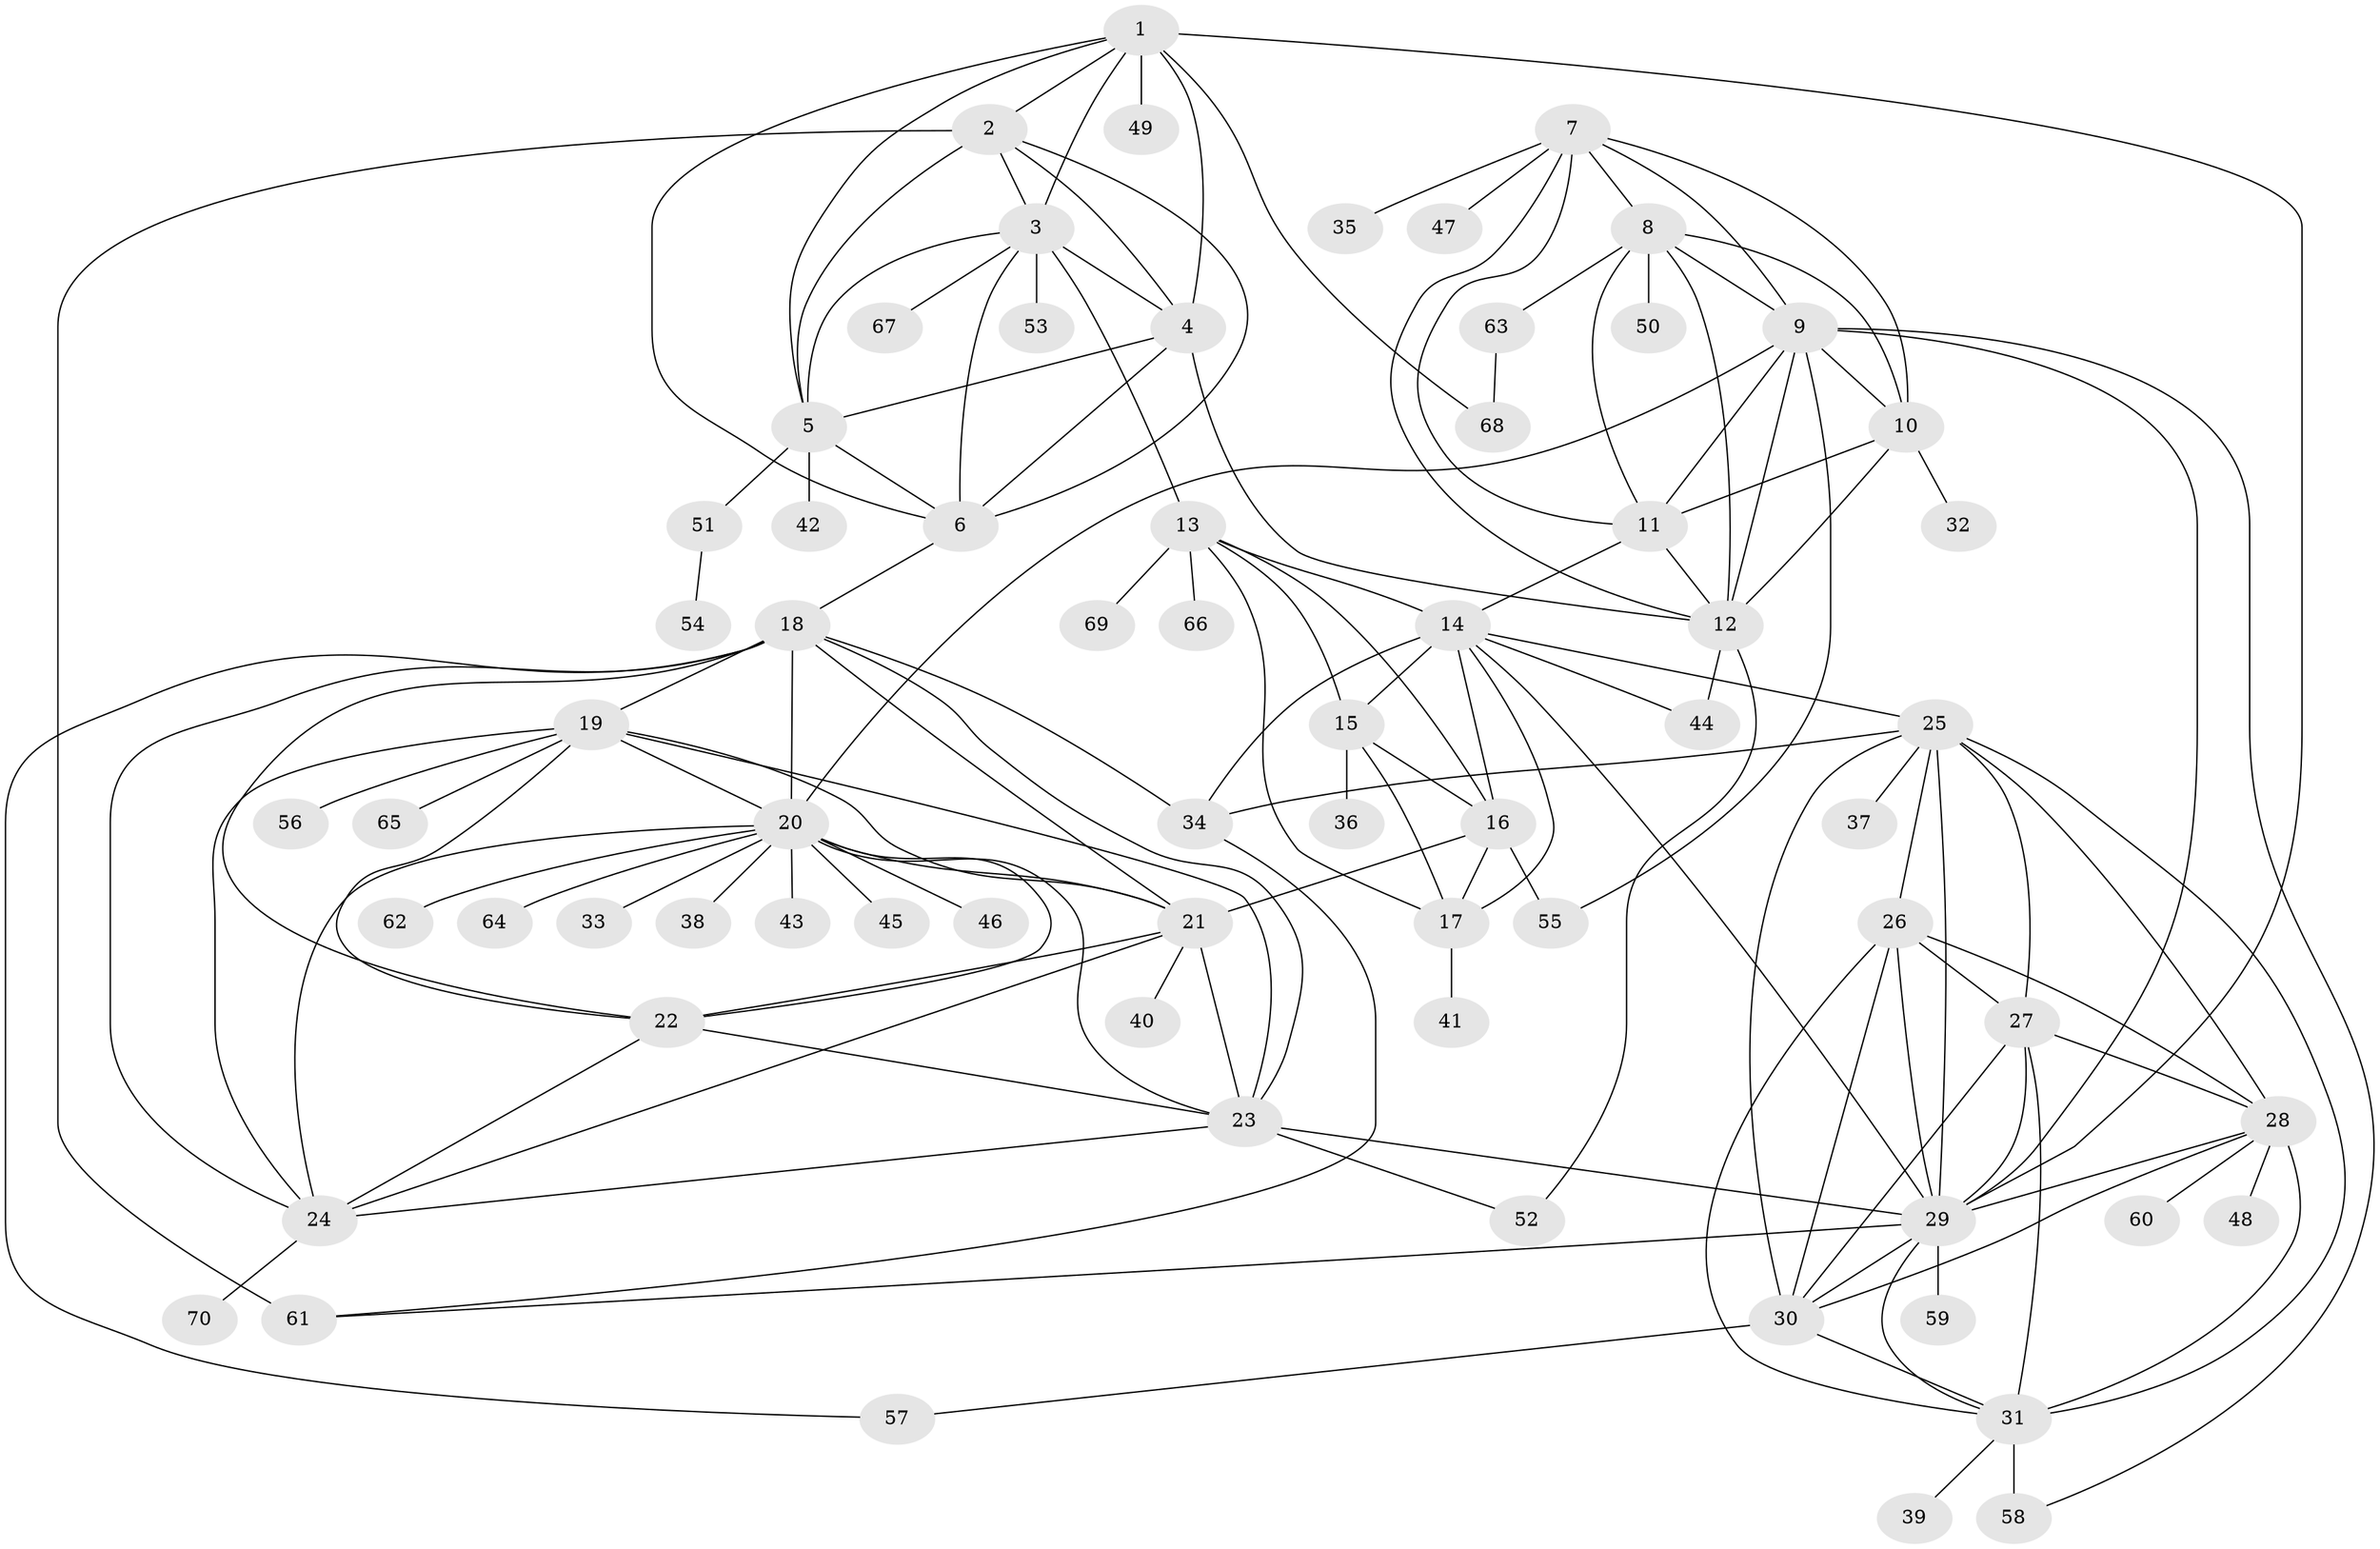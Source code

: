 // original degree distribution, {11: 0.03571428571428571, 10: 0.05714285714285714, 7: 0.03571428571428571, 9: 0.05, 8: 0.02857142857142857, 6: 0.02142857142857143, 19: 0.007142857142857143, 15: 0.007142857142857143, 14: 0.007142857142857143, 1: 0.6, 2: 0.11428571428571428, 3: 0.03571428571428571}
// Generated by graph-tools (version 1.1) at 2025/37/03/09/25 02:37:30]
// undirected, 70 vertices, 142 edges
graph export_dot {
graph [start="1"]
  node [color=gray90,style=filled];
  1;
  2;
  3;
  4;
  5;
  6;
  7;
  8;
  9;
  10;
  11;
  12;
  13;
  14;
  15;
  16;
  17;
  18;
  19;
  20;
  21;
  22;
  23;
  24;
  25;
  26;
  27;
  28;
  29;
  30;
  31;
  32;
  33;
  34;
  35;
  36;
  37;
  38;
  39;
  40;
  41;
  42;
  43;
  44;
  45;
  46;
  47;
  48;
  49;
  50;
  51;
  52;
  53;
  54;
  55;
  56;
  57;
  58;
  59;
  60;
  61;
  62;
  63;
  64;
  65;
  66;
  67;
  68;
  69;
  70;
  1 -- 2 [weight=1.0];
  1 -- 3 [weight=1.0];
  1 -- 4 [weight=2.0];
  1 -- 5 [weight=1.0];
  1 -- 6 [weight=1.0];
  1 -- 29 [weight=1.0];
  1 -- 49 [weight=2.0];
  1 -- 68 [weight=1.0];
  2 -- 3 [weight=1.0];
  2 -- 4 [weight=2.0];
  2 -- 5 [weight=1.0];
  2 -- 6 [weight=1.0];
  2 -- 61 [weight=3.0];
  3 -- 4 [weight=2.0];
  3 -- 5 [weight=1.0];
  3 -- 6 [weight=1.0];
  3 -- 13 [weight=1.0];
  3 -- 53 [weight=2.0];
  3 -- 67 [weight=1.0];
  4 -- 5 [weight=2.0];
  4 -- 6 [weight=2.0];
  4 -- 12 [weight=1.0];
  5 -- 6 [weight=1.0];
  5 -- 42 [weight=1.0];
  5 -- 51 [weight=1.0];
  6 -- 18 [weight=1.0];
  7 -- 8 [weight=1.0];
  7 -- 9 [weight=2.0];
  7 -- 10 [weight=1.0];
  7 -- 11 [weight=1.0];
  7 -- 12 [weight=1.0];
  7 -- 35 [weight=2.0];
  7 -- 47 [weight=1.0];
  8 -- 9 [weight=2.0];
  8 -- 10 [weight=1.0];
  8 -- 11 [weight=1.0];
  8 -- 12 [weight=1.0];
  8 -- 50 [weight=3.0];
  8 -- 63 [weight=1.0];
  9 -- 10 [weight=2.0];
  9 -- 11 [weight=2.0];
  9 -- 12 [weight=2.0];
  9 -- 20 [weight=1.0];
  9 -- 29 [weight=1.0];
  9 -- 55 [weight=1.0];
  9 -- 58 [weight=1.0];
  10 -- 11 [weight=1.0];
  10 -- 12 [weight=1.0];
  10 -- 32 [weight=2.0];
  11 -- 12 [weight=1.0];
  11 -- 14 [weight=1.0];
  12 -- 44 [weight=1.0];
  12 -- 52 [weight=1.0];
  13 -- 14 [weight=3.0];
  13 -- 15 [weight=1.0];
  13 -- 16 [weight=1.0];
  13 -- 17 [weight=1.0];
  13 -- 66 [weight=1.0];
  13 -- 69 [weight=1.0];
  14 -- 15 [weight=3.0];
  14 -- 16 [weight=3.0];
  14 -- 17 [weight=3.0];
  14 -- 25 [weight=1.0];
  14 -- 29 [weight=1.0];
  14 -- 34 [weight=10.0];
  14 -- 44 [weight=1.0];
  15 -- 16 [weight=1.0];
  15 -- 17 [weight=1.0];
  15 -- 36 [weight=2.0];
  16 -- 17 [weight=1.0];
  16 -- 21 [weight=1.0];
  16 -- 55 [weight=1.0];
  17 -- 41 [weight=2.0];
  18 -- 19 [weight=1.0];
  18 -- 20 [weight=1.0];
  18 -- 21 [weight=1.0];
  18 -- 22 [weight=1.0];
  18 -- 23 [weight=1.0];
  18 -- 24 [weight=1.0];
  18 -- 34 [weight=1.0];
  18 -- 57 [weight=1.0];
  19 -- 20 [weight=1.0];
  19 -- 21 [weight=1.0];
  19 -- 22 [weight=1.0];
  19 -- 23 [weight=1.0];
  19 -- 24 [weight=1.0];
  19 -- 56 [weight=1.0];
  19 -- 65 [weight=1.0];
  20 -- 21 [weight=1.0];
  20 -- 22 [weight=1.0];
  20 -- 23 [weight=1.0];
  20 -- 24 [weight=1.0];
  20 -- 33 [weight=1.0];
  20 -- 38 [weight=1.0];
  20 -- 43 [weight=1.0];
  20 -- 45 [weight=1.0];
  20 -- 46 [weight=1.0];
  20 -- 62 [weight=1.0];
  20 -- 64 [weight=1.0];
  21 -- 22 [weight=1.0];
  21 -- 23 [weight=1.0];
  21 -- 24 [weight=1.0];
  21 -- 40 [weight=3.0];
  22 -- 23 [weight=1.0];
  22 -- 24 [weight=1.0];
  23 -- 24 [weight=1.0];
  23 -- 29 [weight=1.0];
  23 -- 52 [weight=1.0];
  24 -- 70 [weight=1.0];
  25 -- 26 [weight=1.0];
  25 -- 27 [weight=1.0];
  25 -- 28 [weight=1.0];
  25 -- 29 [weight=1.0];
  25 -- 30 [weight=1.0];
  25 -- 31 [weight=1.0];
  25 -- 34 [weight=1.0];
  25 -- 37 [weight=1.0];
  26 -- 27 [weight=1.0];
  26 -- 28 [weight=1.0];
  26 -- 29 [weight=1.0];
  26 -- 30 [weight=1.0];
  26 -- 31 [weight=1.0];
  27 -- 28 [weight=1.0];
  27 -- 29 [weight=1.0];
  27 -- 30 [weight=1.0];
  27 -- 31 [weight=1.0];
  28 -- 29 [weight=1.0];
  28 -- 30 [weight=1.0];
  28 -- 31 [weight=1.0];
  28 -- 48 [weight=2.0];
  28 -- 60 [weight=1.0];
  29 -- 30 [weight=1.0];
  29 -- 31 [weight=1.0];
  29 -- 59 [weight=2.0];
  29 -- 61 [weight=1.0];
  30 -- 31 [weight=1.0];
  30 -- 57 [weight=1.0];
  31 -- 39 [weight=1.0];
  31 -- 58 [weight=3.0];
  34 -- 61 [weight=1.0];
  51 -- 54 [weight=1.0];
  63 -- 68 [weight=1.0];
}
